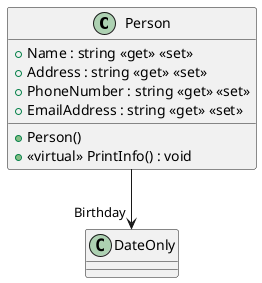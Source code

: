 @startuml
class Person {
    + Name : string <<get>> <<set>>
    + Address : string <<get>> <<set>>
    + PhoneNumber : string <<get>> <<set>>
    + EmailAddress : string <<get>> <<set>>
    + Person()
    + <<virtual>> PrintInfo() : void
}
Person --> "Birthday" DateOnly
@enduml
